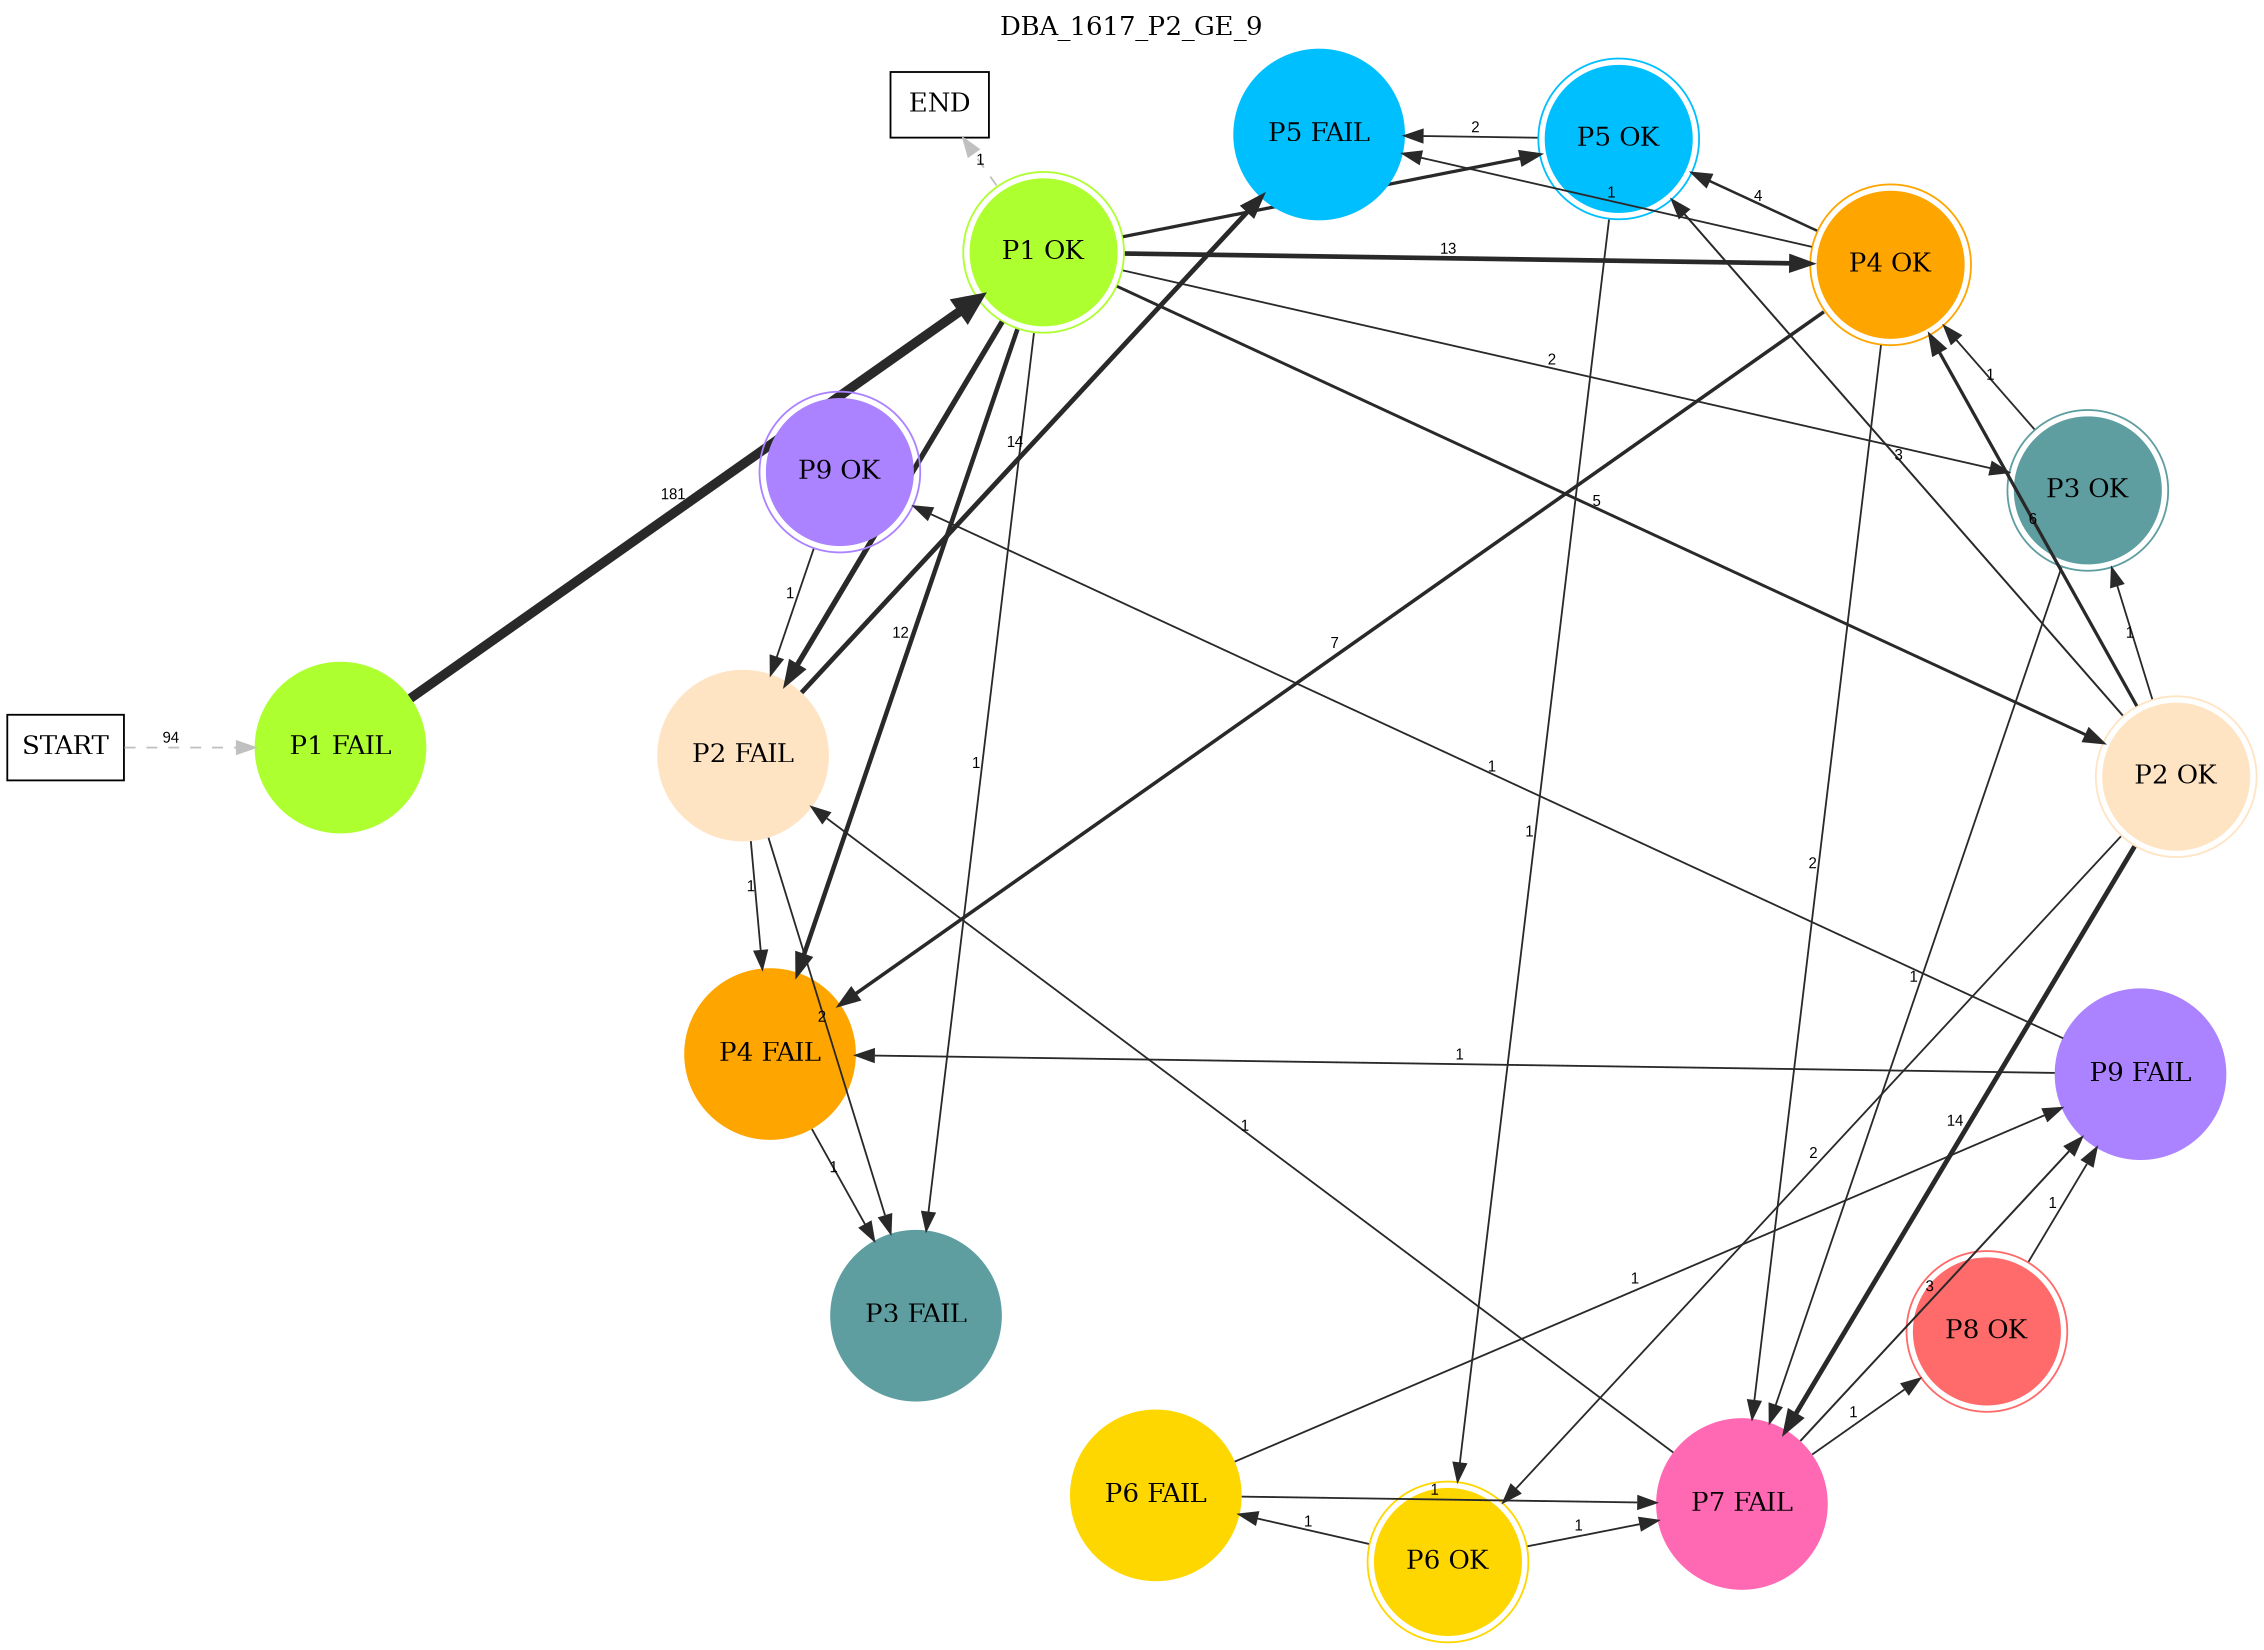 digraph DBA_1617_P2_GE_9 {
	labelloc="t";
	label=DBA_1617_P2_GE_9;
	dpi = 150
	size="16,11!";
	margin = 0;
layout=circo;
"START" [shape=box, fillcolor=white, style=filled, color=black]
"P1 FAIL" [shape=circle, color=greenyellow, style=filled]
"P1 OK" [shape=circle, color=greenyellow, peripheries=2, style=filled]
"P2 FAIL" [shape=circle, color=bisque, style=filled]
"P3 FAIL" [shape=circle, color=cadetblue, style=filled]
"P4 FAIL" [shape=circle, color=orange, style=filled]
"P5 FAIL" [shape=circle, color=deepskyblue, style=filled]
"P2 OK" [shape=circle, color=bisque, peripheries=2, style=filled]
"P3 OK" [shape=circle, color=cadetblue, peripheries=2, style=filled]
"P4 OK" [shape=circle, color=orange, peripheries=2, style=filled]
"P5 OK" [shape=circle, color=deepskyblue, peripheries=2, style=filled]
"P6 OK" [shape=circle, color=gold, peripheries=2, style=filled]
"P7 FAIL" [shape=circle, color=hotpink, style=filled]
"P8 OK" [shape=circle, color=indianred1, peripheries=2, style=filled]
"P9 FAIL" [shape=circle, color=mediumpurple1, style=filled]
"P9 OK" [shape=circle, color=mediumpurple1, peripheries=2, style=filled]
"P6 FAIL" [shape=circle, color=gold, style=filled]
"END" [shape=box, fillcolor=white, style=filled, color=black]
"START" -> "P1 FAIL" [ style = dashed color=grey label ="94" labelfloat=false fontname="Arial" fontsize=8]

"P1 FAIL" -> "P1 OK" [ color=grey16 penwidth = "5.19849703126583"label ="181" labelfloat=false fontname="Arial" fontsize=8]

"P1 OK" -> "P2 FAIL" [ color=grey16 penwidth = "2.94443897916644"label ="19" labelfloat=false fontname="Arial" fontsize=8]

"P1 OK" -> "P3 FAIL" [ color=grey16 penwidth = "1"label ="1" labelfloat=false fontname="Arial" fontsize=8]

"P1 OK" -> "P4 FAIL" [ color=grey16 penwidth = "2.484906649788"label ="12" labelfloat=false fontname="Arial" fontsize=8]

"P1 OK" -> "P2 OK" [ color=grey16 penwidth = "1.6094379124341"label ="5" labelfloat=false fontname="Arial" fontsize=8]

"P1 OK" -> "P3 OK" [ color=grey16 penwidth = "1"label ="2" labelfloat=false fontname="Arial" fontsize=8]

"P1 OK" -> "P4 OK" [ color=grey16 penwidth = "2.56494935746154"label ="13" labelfloat=false fontname="Arial" fontsize=8]

"P1 OK" -> "P5 OK" [ color=grey16 penwidth = "1.79175946922805"label ="6" labelfloat=false fontname="Arial" fontsize=8]

"P1 OK" -> "END" [ style = dashed color=grey label ="1" labelfloat=false fontname="Arial" fontsize=8]

"P2 FAIL" -> "P3 FAIL" [ color=grey16 penwidth = "1"label ="2" labelfloat=false fontname="Arial" fontsize=8]

"P2 FAIL" -> "P4 FAIL" [ color=grey16 penwidth = "1"label ="1" labelfloat=false fontname="Arial" fontsize=8]

"P2 FAIL" -> "P5 FAIL" [ color=grey16 penwidth = "2.63905732961526"label ="14" labelfloat=false fontname="Arial" fontsize=8]

"P4 FAIL" -> "P3 FAIL" [ color=grey16 penwidth = "1"label ="1" labelfloat=false fontname="Arial" fontsize=8]

"P2 OK" -> "P3 OK" [ color=grey16 penwidth = "1"label ="1" labelfloat=false fontname="Arial" fontsize=8]

"P2 OK" -> "P4 OK" [ color=grey16 penwidth = "1.79175946922805"label ="6" labelfloat=false fontname="Arial" fontsize=8]

"P2 OK" -> "P5 OK" [ color=grey16 penwidth = "1.09861228866811"label ="3" labelfloat=false fontname="Arial" fontsize=8]

"P2 OK" -> "P6 OK" [ color=grey16 penwidth = "1"label ="2" labelfloat=false fontname="Arial" fontsize=8]

"P2 OK" -> "P7 FAIL" [ color=grey16 penwidth = "2.63905732961526"label ="14" labelfloat=false fontname="Arial" fontsize=8]

"P3 OK" -> "P4 OK" [ color=grey16 penwidth = "1"label ="1" labelfloat=false fontname="Arial" fontsize=8]

"P3 OK" -> "P7 FAIL" [ color=grey16 penwidth = "1"label ="1" labelfloat=false fontname="Arial" fontsize=8]

"P4 OK" -> "P4 FAIL" [ color=grey16 penwidth = "1.94591014905531"label ="7" labelfloat=false fontname="Arial" fontsize=8]

"P4 OK" -> "P5 FAIL" [ color=grey16 penwidth = "1"label ="1" labelfloat=false fontname="Arial" fontsize=8]

"P4 OK" -> "P5 OK" [ color=grey16 penwidth = "1.38629436111989"label ="4" labelfloat=false fontname="Arial" fontsize=8]

"P4 OK" -> "P7 FAIL" [ color=grey16 penwidth = "1"label ="2" labelfloat=false fontname="Arial" fontsize=8]

"P5 OK" -> "P5 FAIL" [ color=grey16 penwidth = "1"label ="2" labelfloat=false fontname="Arial" fontsize=8]

"P5 OK" -> "P6 OK" [ color=grey16 penwidth = "1"label ="1" labelfloat=false fontname="Arial" fontsize=8]

"P6 OK" -> "P7 FAIL" [ color=grey16 penwidth = "1"label ="1" labelfloat=false fontname="Arial" fontsize=8]

"P6 OK" -> "P6 FAIL" [ color=grey16 penwidth = "1"label ="1" labelfloat=false fontname="Arial" fontsize=8]

"P7 FAIL" -> "P2 FAIL" [ color=grey16 penwidth = "1"label ="1" labelfloat=false fontname="Arial" fontsize=8]

"P7 FAIL" -> "P8 OK" [ color=grey16 penwidth = "1"label ="1" labelfloat=false fontname="Arial" fontsize=8]

"P7 FAIL" -> "P9 FAIL" [ color=grey16 penwidth = "1.09861228866811"label ="3" labelfloat=false fontname="Arial" fontsize=8]

"P8 OK" -> "P9 FAIL" [ color=grey16 penwidth = "1"label ="1" labelfloat=false fontname="Arial" fontsize=8]

"P9 FAIL" -> "P4 FAIL" [ color=grey16 penwidth = "1"label ="1" labelfloat=false fontname="Arial" fontsize=8]

"P9 FAIL" -> "P9 OK" [ color=grey16 penwidth = "1"label ="1" labelfloat=false fontname="Arial" fontsize=8]

"P9 OK" -> "P2 FAIL" [ color=grey16 penwidth = "1"label ="1" labelfloat=false fontname="Arial" fontsize=8]

"P6 FAIL" -> "P7 FAIL" [ color=grey16 penwidth = "1"label ="1" labelfloat=false fontname="Arial" fontsize=8]

"P6 FAIL" -> "P9 FAIL" [ color=grey16 penwidth = "1"label ="1" labelfloat=false fontname="Arial" fontsize=8]

}
